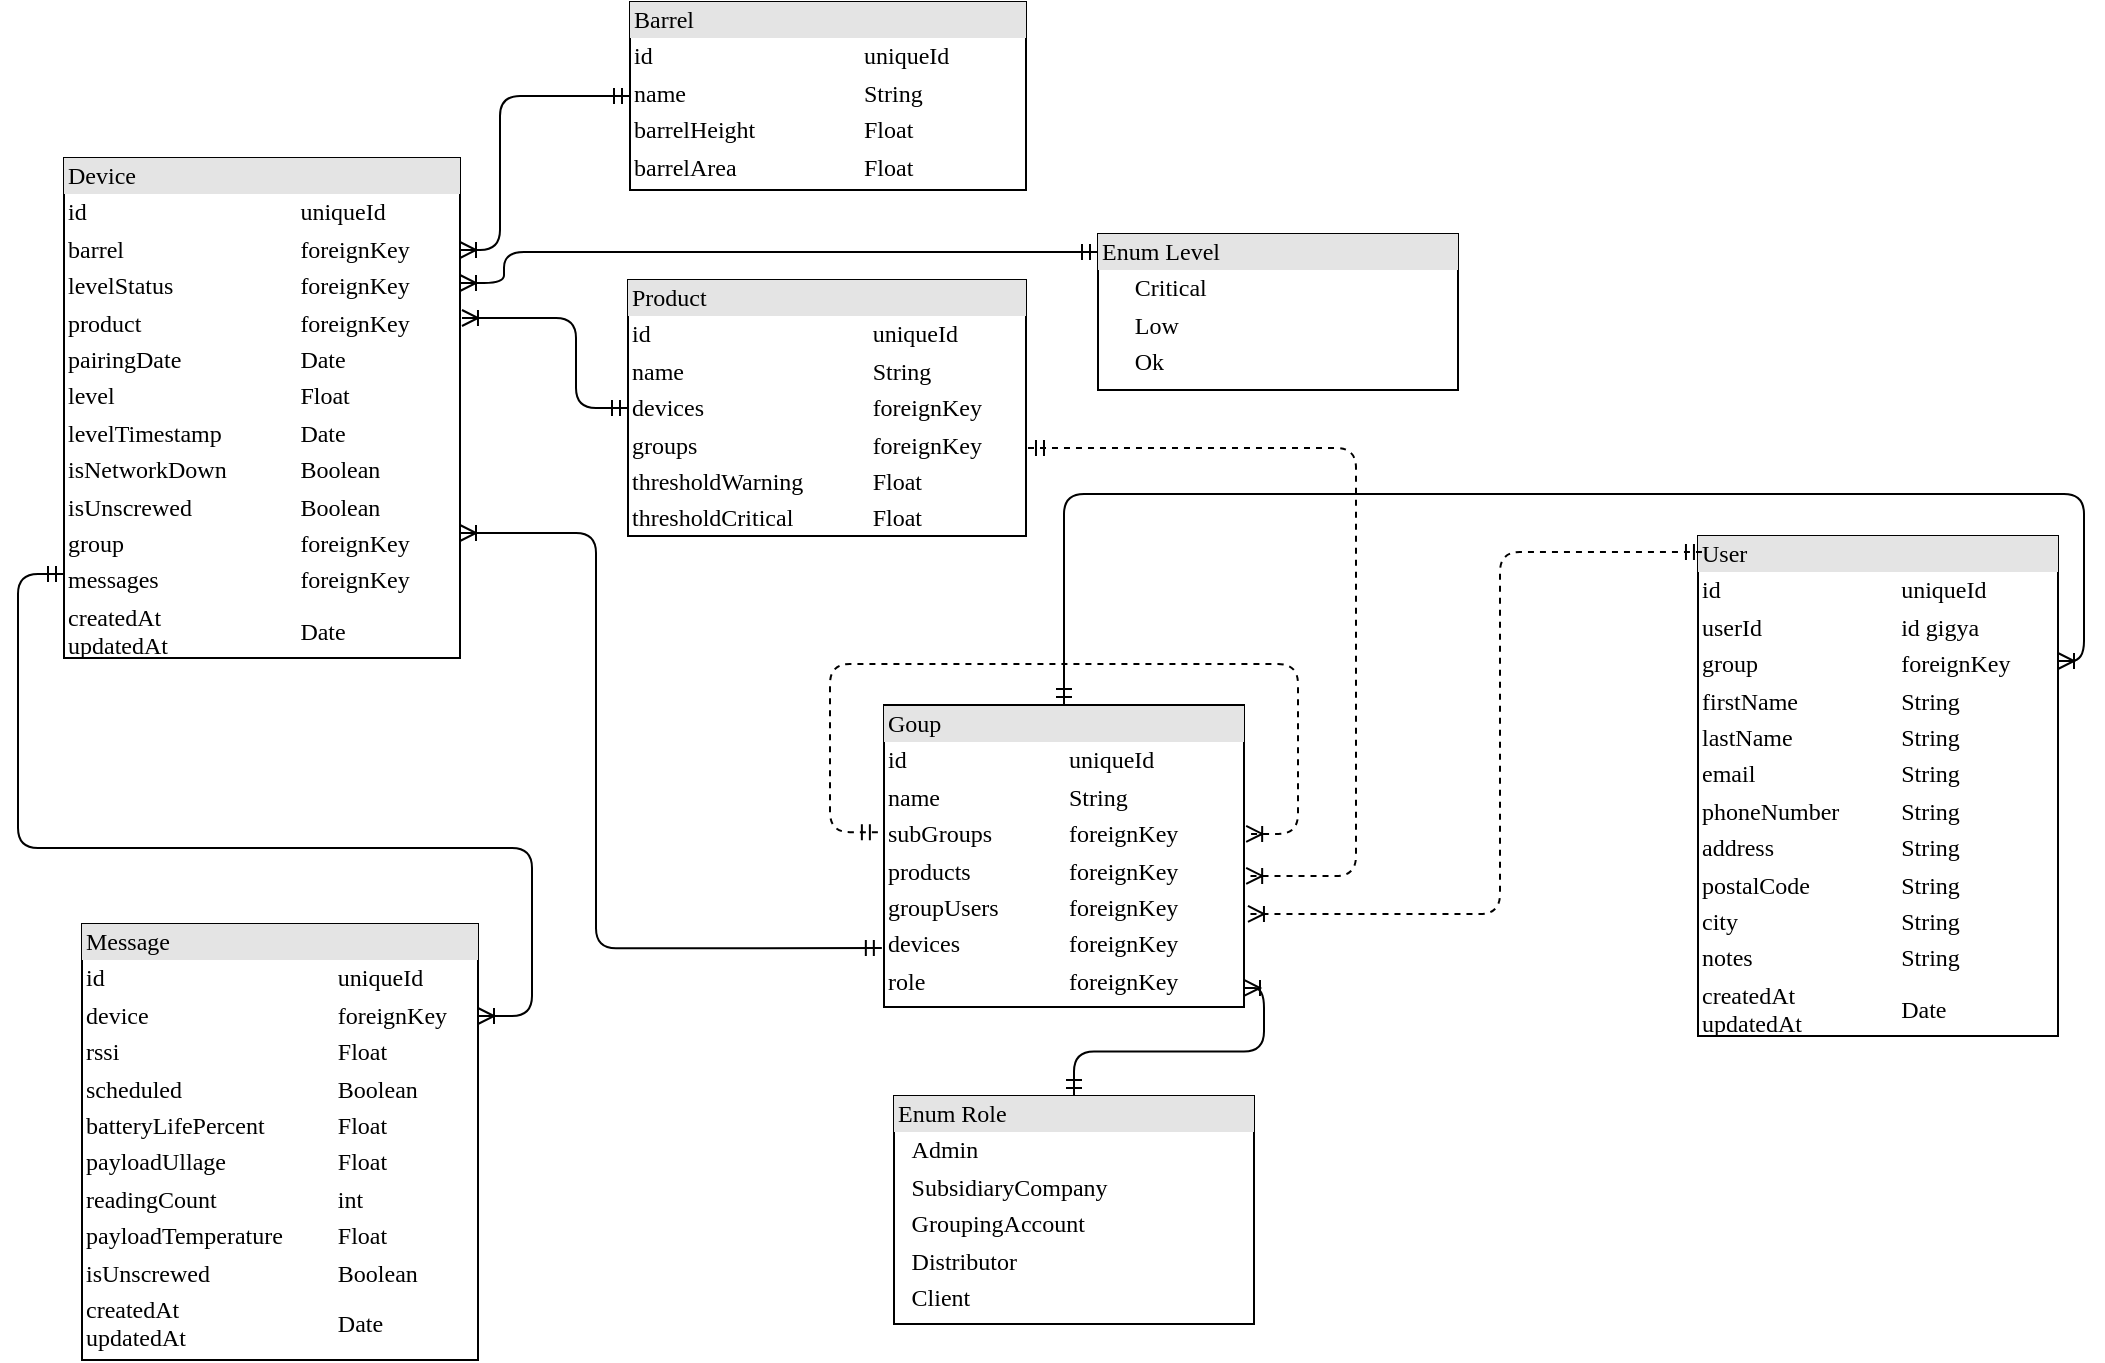 <mxfile version="12.2.6" type="github" pages="1">
  <diagram name="Page-1" id="2ca16b54-16f6-2749-3443-fa8db7711227">
    <mxGraphModel dx="1417" dy="737" grid="0" gridSize="10" guides="1" tooltips="1" connect="1" arrows="1" fold="1" page="1" pageScale="1" pageWidth="1100" pageHeight="850" background="#ffffff" math="0" shadow="0">
      <root>
        <mxCell id="0"/>
        <mxCell id="1" parent="0"/>
        <mxCell id="2ed32ef02a7f4228-19" style="edgeStyle=orthogonalEdgeStyle;html=1;dashed=1;labelBackgroundColor=none;startArrow=ERmandOne;endArrow=ERoneToMany;fontFamily=Verdana;fontSize=12;align=left;entryX=1.006;entryY=0.427;entryDx=0;entryDy=0;exitX=-0.017;exitY=0.421;exitDx=0;exitDy=0;entryPerimeter=0;exitPerimeter=0;" parent="1" source="2ed32ef02a7f4228-8" target="2ed32ef02a7f4228-8" edge="1">
          <mxGeometry relative="1" as="geometry">
            <Array as="points">
              <mxPoint x="433" y="523"/>
              <mxPoint x="433" y="439"/>
              <mxPoint x="667" y="439"/>
              <mxPoint x="667" y="524"/>
            </Array>
            <mxPoint x="590" y="230" as="sourcePoint"/>
          </mxGeometry>
        </mxCell>
        <mxCell id="2ed32ef02a7f4228-15" style="edgeStyle=orthogonalEdgeStyle;html=1;labelBackgroundColor=none;startArrow=ERmandOne;endArrow=ERoneToMany;fontFamily=Verdana;fontSize=12;align=left;exitX=0;exitY=0.5;exitDx=0;exitDy=0;entryX=1;entryY=0.184;entryDx=0;entryDy=0;entryPerimeter=0;" parent="1" source="v6aNzx2uJPFDIrJ7goDk-1" target="v6aNzx2uJPFDIrJ7goDk-3" edge="1">
          <mxGeometry relative="1" as="geometry">
            <mxPoint x="783" y="485" as="sourcePoint"/>
            <mxPoint x="259" y="210" as="targetPoint"/>
            <Array as="points">
              <mxPoint x="268" y="155"/>
              <mxPoint x="268" y="232"/>
            </Array>
          </mxGeometry>
        </mxCell>
        <mxCell id="2ed32ef02a7f4228-6" value="&lt;div style=&quot;box-sizing: border-box ; width: 100% ; background: #e4e4e4 ; padding: 2px&quot;&gt;Enum Role&lt;/div&gt;&lt;table style=&quot;width: 100% ; font-size: 1em&quot; cellpadding=&quot;2&quot; cellspacing=&quot;0&quot;&gt;&lt;tbody&gt;&lt;tr&gt;&lt;td&gt;&lt;/td&gt;&lt;td&gt;Admin&lt;/td&gt;&lt;/tr&gt;&lt;tr&gt;&lt;td&gt;&lt;br&gt;&lt;/td&gt;&lt;td&gt;SubsidiaryCompany&lt;br&gt;&lt;/td&gt;&lt;/tr&gt;&lt;tr&gt;&lt;td&gt;&lt;/td&gt;&lt;td&gt;GroupingAccount&lt;br&gt;&lt;/td&gt;&lt;/tr&gt;&lt;tr&gt;&lt;td&gt;&lt;/td&gt;&lt;td&gt;Distributor&lt;br&gt;&lt;/td&gt;&lt;/tr&gt;&lt;tr&gt;&lt;td&gt;&lt;br&gt;&lt;/td&gt;&lt;td&gt;Client&lt;br&gt;&lt;/td&gt;&lt;/tr&gt;&lt;tr&gt;&lt;td&gt;&lt;/td&gt;&lt;td&gt;&lt;br&gt;&lt;/td&gt;&lt;/tr&gt;&lt;tr&gt;&lt;td&gt;&lt;br&gt;&lt;/td&gt;&lt;td&gt;&lt;br&gt;&lt;/td&gt;&lt;/tr&gt;&lt;tr&gt;&lt;td&gt;&lt;br&gt;&lt;/td&gt;&lt;td&gt;&lt;br&gt;&lt;/td&gt;&lt;/tr&gt;&lt;tr&gt;&lt;td&gt;&lt;br&gt;&lt;/td&gt;&lt;td&gt;&lt;br&gt;&lt;/td&gt;&lt;/tr&gt;&lt;tr&gt;&lt;td&gt;&lt;br&gt;&lt;/td&gt;&lt;td&gt;&lt;br&gt;&lt;/td&gt;&lt;/tr&gt;&lt;/tbody&gt;&lt;/table&gt;" style="verticalAlign=top;align=left;overflow=fill;html=1;rounded=0;shadow=0;comic=0;labelBackgroundColor=none;strokeWidth=1;fontFamily=Verdana;fontSize=12" parent="1" vertex="1">
          <mxGeometry x="465" y="655" width="180" height="114" as="geometry"/>
        </mxCell>
        <mxCell id="2ed32ef02a7f4228-8" value="&lt;div style=&quot;box-sizing: border-box ; width: 100% ; background: #e4e4e4 ; padding: 2px&quot;&gt;Goup&lt;/div&gt;&lt;table style=&quot;width: 100% ; font-size: 1em&quot; cellpadding=&quot;2&quot; cellspacing=&quot;0&quot;&gt;&lt;tbody&gt;&lt;tr&gt;&lt;td&gt;id&lt;/td&gt;&lt;td&gt;uniqueId&lt;/td&gt;&lt;/tr&gt;&lt;tr&gt;&lt;td&gt;name&lt;br&gt;&lt;/td&gt;&lt;td&gt;String&lt;br&gt;&lt;/td&gt;&lt;/tr&gt;&lt;tr&gt;&lt;td&gt;subGroups&lt;br&gt;&lt;/td&gt;&lt;td&gt;foreignKey&lt;/td&gt;&lt;/tr&gt;&lt;tr&gt;&lt;td&gt;products&lt;br&gt;&lt;/td&gt;&lt;td&gt;foreignKey&lt;br&gt;&lt;/td&gt;&lt;/tr&gt;&lt;tr&gt;&lt;td&gt;groupUsers&lt;br&gt;&lt;/td&gt;&lt;td&gt;foreignKey&lt;br&gt;&lt;/td&gt;&lt;/tr&gt;&lt;tr&gt;&lt;td&gt;devices&lt;br&gt;&lt;/td&gt;&lt;td&gt;foreignKey&lt;br&gt;&lt;/td&gt;&lt;/tr&gt;&lt;tr&gt;&lt;td&gt;role&lt;br&gt;&lt;/td&gt;&lt;td&gt;foreignKey&lt;br&gt;&lt;/td&gt;&lt;/tr&gt;&lt;tr&gt;&lt;td&gt;&lt;/td&gt;&lt;td&gt;&lt;/td&gt;&lt;/tr&gt;&lt;/tbody&gt;&lt;/table&gt;" style="verticalAlign=top;align=left;overflow=fill;html=1;rounded=0;shadow=0;comic=0;labelBackgroundColor=none;strokeWidth=1;fontFamily=Verdana;fontSize=12" parent="1" vertex="1">
          <mxGeometry x="460" y="459.5" width="180" height="151" as="geometry"/>
        </mxCell>
        <mxCell id="2ed32ef02a7f4228-10" value="&lt;div style=&quot;box-sizing: border-box ; width: 100% ; background: #e4e4e4 ; padding: 2px&quot;&gt;User&lt;/div&gt;&lt;table style=&quot;width: 100% ; font-size: 1em&quot; cellpadding=&quot;2&quot; cellspacing=&quot;0&quot;&gt;&lt;tbody&gt;&lt;tr&gt;&lt;td&gt;id&lt;/td&gt;&lt;td&gt;uniqueId&lt;/td&gt;&lt;/tr&gt;&lt;tr&gt;&lt;td&gt;userId&lt;/td&gt;&lt;td&gt;id gigya&lt;/td&gt;&lt;/tr&gt;&lt;tr&gt;&lt;td&gt;group&lt;/td&gt;&lt;td&gt;foreignKey&lt;br&gt;&lt;/td&gt;&lt;/tr&gt;&lt;tr&gt;&lt;td&gt;firstName&lt;br&gt;&lt;/td&gt;&lt;td&gt;String&lt;br&gt;&lt;/td&gt;&lt;/tr&gt;&lt;tr&gt;&lt;td&gt;lastName&lt;br&gt;&lt;/td&gt;&lt;td&gt;String&lt;br&gt;&lt;/td&gt;&lt;/tr&gt;&lt;tr&gt;&lt;td&gt;email&lt;/td&gt;&lt;td&gt;String&lt;br&gt;&lt;/td&gt;&lt;/tr&gt;&lt;tr&gt;&lt;td&gt;phoneNumber&lt;br&gt;&lt;/td&gt;&lt;td&gt;String&lt;br&gt;&lt;/td&gt;&lt;/tr&gt;&lt;tr&gt;&lt;td&gt;address&lt;br&gt;&lt;/td&gt;&lt;td&gt;String&lt;br&gt;&lt;/td&gt;&lt;/tr&gt;&lt;tr&gt;&lt;td&gt;postalCode&lt;br&gt;&lt;/td&gt;&lt;td&gt;String&lt;br&gt;&lt;/td&gt;&lt;/tr&gt;&lt;tr&gt;&lt;td&gt;city&lt;/td&gt;&lt;td&gt;String&lt;br&gt;&lt;/td&gt;&lt;/tr&gt;&lt;tr&gt;&lt;td&gt;notes&lt;/td&gt;&lt;td&gt;String&lt;/td&gt;&lt;/tr&gt;&lt;tr&gt;&lt;td&gt;createdAt&lt;br&gt;updatedAt&lt;/td&gt;&lt;td&gt;Date&lt;/td&gt;&lt;/tr&gt;&lt;/tbody&gt;&lt;/table&gt;" style="verticalAlign=top;align=left;overflow=fill;html=1;rounded=0;shadow=0;comic=0;labelBackgroundColor=none;strokeWidth=1;fontFamily=Verdana;fontSize=12" parent="1" vertex="1">
          <mxGeometry x="867" y="375" width="180" height="250" as="geometry"/>
        </mxCell>
        <mxCell id="v6aNzx2uJPFDIrJ7goDk-1" value="&lt;div style=&quot;box-sizing: border-box ; width: 100% ; background: #e4e4e4 ; padding: 2px&quot;&gt;Barrel&lt;/div&gt;&lt;table style=&quot;width: 100% ; font-size: 1em&quot; cellpadding=&quot;2&quot; cellspacing=&quot;0&quot;&gt;&lt;tbody&gt;&lt;tr&gt;&lt;td&gt;id&lt;/td&gt;&lt;td&gt;uniqueId&lt;/td&gt;&lt;/tr&gt;&lt;tr&gt;&lt;td&gt;name&lt;/td&gt;&lt;td&gt;String&lt;br&gt;&lt;/td&gt;&lt;/tr&gt;&lt;tr&gt;&lt;td&gt;barrelHeight&lt;/td&gt;&lt;td&gt;Float&lt;br&gt;&lt;/td&gt;&lt;/tr&gt;&lt;tr&gt;&lt;td&gt;barrelArea&lt;br&gt;&lt;/td&gt;&lt;td&gt;Float&lt;br&gt;&lt;/td&gt;&lt;/tr&gt;&lt;tr&gt;&lt;td&gt;&lt;/td&gt;&lt;td&gt;&lt;/td&gt;&lt;/tr&gt;&lt;tr&gt;&lt;td&gt;&lt;br&gt;&lt;/td&gt;&lt;td&gt;&lt;/td&gt;&lt;/tr&gt;&lt;/tbody&gt;&lt;/table&gt;" style="verticalAlign=top;align=left;overflow=fill;html=1;rounded=0;shadow=0;comic=0;labelBackgroundColor=none;strokeWidth=1;fontFamily=Verdana;fontSize=12" vertex="1" parent="1">
          <mxGeometry x="333" y="108" width="198" height="94" as="geometry"/>
        </mxCell>
        <mxCell id="v6aNzx2uJPFDIrJ7goDk-2" value="&lt;div style=&quot;box-sizing: border-box ; width: 100% ; background: #e4e4e4 ; padding: 2px&quot;&gt;Message&lt;/div&gt;&lt;table style=&quot;width: 100% ; font-size: 1em&quot; cellpadding=&quot;2&quot; cellspacing=&quot;0&quot;&gt;&lt;tbody&gt;&lt;tr&gt;&lt;td&gt;id&lt;/td&gt;&lt;td&gt;uniqueId&lt;/td&gt;&lt;/tr&gt;&lt;tr&gt;&lt;td&gt;device&lt;/td&gt;&lt;td&gt;foreignKey&lt;br&gt;&lt;/td&gt;&lt;/tr&gt;&lt;tr&gt;&lt;td&gt;rssi&lt;/td&gt;&lt;td&gt;Float&lt;br&gt;&lt;/td&gt;&lt;/tr&gt;&lt;tr&gt;&lt;td&gt;scheduled&lt;br&gt;&lt;/td&gt;&lt;td&gt;Boolean&lt;br&gt;&lt;/td&gt;&lt;/tr&gt;&lt;tr&gt;&lt;td&gt;batteryLifePercent&lt;br&gt;&lt;/td&gt;&lt;td&gt;Float&lt;br&gt;&lt;/td&gt;&lt;/tr&gt;&lt;tr&gt;&lt;td&gt;payloadUllage&lt;/td&gt;&lt;td&gt;Float&lt;br&gt;&lt;/td&gt;&lt;/tr&gt;&lt;tr&gt;&lt;td&gt;readingCount&lt;br&gt;&lt;/td&gt;&lt;td&gt;int&lt;br&gt;&lt;/td&gt;&lt;/tr&gt;&lt;tr&gt;&lt;td&gt;payloadTemperature&lt;br&gt;&lt;/td&gt;&lt;td&gt;Float&lt;br&gt;&lt;/td&gt;&lt;/tr&gt;&lt;tr&gt;&lt;td&gt;isUnscrewed&lt;br&gt;&lt;/td&gt;&lt;td&gt;Boolean&lt;/td&gt;&lt;/tr&gt;&lt;tr&gt;&lt;td&gt;createdAt&lt;br&gt;updatedAt&lt;/td&gt;&lt;td&gt;Date&lt;/td&gt;&lt;/tr&gt;&lt;/tbody&gt;&lt;/table&gt;" style="verticalAlign=top;align=left;overflow=fill;html=1;rounded=0;shadow=0;comic=0;labelBackgroundColor=none;strokeWidth=1;fontFamily=Verdana;fontSize=12" vertex="1" parent="1">
          <mxGeometry x="59" y="569" width="198" height="218" as="geometry"/>
        </mxCell>
        <mxCell id="v6aNzx2uJPFDIrJ7goDk-3" value="&lt;div style=&quot;box-sizing: border-box ; width: 100% ; background: #e4e4e4 ; padding: 2px&quot;&gt;Device&lt;/div&gt;&lt;table style=&quot;width: 100% ; font-size: 1em&quot; cellpadding=&quot;2&quot; cellspacing=&quot;0&quot;&gt;&lt;tbody&gt;&lt;tr&gt;&lt;td&gt;id&lt;/td&gt;&lt;td&gt;uniqueId&lt;/td&gt;&lt;/tr&gt;&lt;tr&gt;&lt;td&gt;barrel&lt;br&gt;&lt;/td&gt;&lt;td&gt;foreignKey&lt;br&gt;&lt;/td&gt;&lt;/tr&gt;&lt;tr&gt;&lt;td&gt;levelStatus&lt;br&gt;&lt;/td&gt;&lt;td&gt;foreignKey&lt;br&gt;&lt;/td&gt;&lt;/tr&gt;&lt;tr&gt;&lt;td&gt;product&lt;br&gt;&lt;/td&gt;&lt;td&gt;foreignKey&lt;br&gt;&lt;/td&gt;&lt;/tr&gt;&lt;tr&gt;&lt;td&gt;pairingDate&lt;br&gt;&lt;/td&gt;&lt;td&gt;Date&lt;br&gt;&lt;/td&gt;&lt;/tr&gt;&lt;tr&gt;&lt;td&gt;level&lt;/td&gt;&lt;td&gt;Float&lt;br&gt;&lt;/td&gt;&lt;/tr&gt;&lt;tr&gt;&lt;td&gt;levelTimestamp&lt;br&gt;&lt;/td&gt;&lt;td&gt;Date&lt;br&gt;&lt;/td&gt;&lt;/tr&gt;&lt;tr&gt;&lt;td&gt;isNetworkDown&lt;br&gt;&lt;/td&gt;&lt;td&gt;Boolean&lt;br&gt;&lt;/td&gt;&lt;/tr&gt;&lt;tr&gt;&lt;td&gt;isUnscrewed&lt;br&gt;&lt;/td&gt;&lt;td&gt;Boolean&lt;br&gt;&lt;/td&gt;&lt;/tr&gt;&lt;tr&gt;&lt;td&gt;group&lt;/td&gt;&lt;td&gt;foreignKey&lt;br&gt;&lt;/td&gt;&lt;/tr&gt;&lt;tr&gt;&lt;td&gt;messages&lt;/td&gt;&lt;td&gt;foreignKey&lt;br&gt;&lt;/td&gt;&lt;/tr&gt;&lt;tr&gt;&lt;td&gt;createdAt&lt;br&gt;updatedAt&lt;/td&gt;&lt;td&gt;Date&lt;/td&gt;&lt;/tr&gt;&lt;/tbody&gt;&lt;/table&gt;" style="verticalAlign=top;align=left;overflow=fill;html=1;rounded=0;shadow=0;comic=0;labelBackgroundColor=none;strokeWidth=1;fontFamily=Verdana;fontSize=12" vertex="1" parent="1">
          <mxGeometry x="50" y="186" width="198" height="250" as="geometry"/>
        </mxCell>
        <mxCell id="v6aNzx2uJPFDIrJ7goDk-4" value="&lt;div style=&quot;box-sizing: border-box ; width: 100% ; background: #e4e4e4 ; padding: 2px&quot;&gt;Product&lt;/div&gt;&lt;table style=&quot;width: 100% ; font-size: 1em&quot; cellpadding=&quot;2&quot; cellspacing=&quot;0&quot;&gt;&lt;tbody&gt;&lt;tr&gt;&lt;td&gt;id&lt;/td&gt;&lt;td&gt;uniqueId&lt;/td&gt;&lt;/tr&gt;&lt;tr&gt;&lt;td&gt;name&lt;br&gt;&lt;/td&gt;&lt;td&gt;String&lt;br&gt;&lt;/td&gt;&lt;/tr&gt;&lt;tr&gt;&lt;td&gt;devices&lt;br&gt;&lt;/td&gt;&lt;td&gt;foreignKey&lt;/td&gt;&lt;/tr&gt;&lt;tr&gt;&lt;td&gt;groups&lt;br&gt;&lt;/td&gt;&lt;td&gt;foreignKey&lt;br&gt;&lt;/td&gt;&lt;/tr&gt;&lt;tr&gt;&lt;td&gt;thresholdWarning&lt;br&gt;&lt;/td&gt;&lt;td&gt;Float&lt;br&gt;&lt;/td&gt;&lt;/tr&gt;&lt;tr&gt;&lt;td&gt;thresholdCritical&lt;br&gt;&lt;/td&gt;&lt;td&gt;Float&lt;/td&gt;&lt;/tr&gt;&lt;tr&gt;&lt;td&gt;&lt;/td&gt;&lt;td&gt;&lt;/td&gt;&lt;/tr&gt;&lt;/tbody&gt;&lt;/table&gt;" style="verticalAlign=top;align=left;overflow=fill;html=1;rounded=0;shadow=0;comic=0;labelBackgroundColor=none;strokeWidth=1;fontFamily=Verdana;fontSize=12" vertex="1" parent="1">
          <mxGeometry x="332" y="247" width="199" height="128" as="geometry"/>
        </mxCell>
        <mxCell id="v6aNzx2uJPFDIrJ7goDk-5" value="&lt;div style=&quot;box-sizing: border-box ; width: 100% ; background: #e4e4e4 ; padding: 2px&quot;&gt;Enum Level&lt;/div&gt;&lt;table style=&quot;width: 100% ; font-size: 1em&quot; cellpadding=&quot;2&quot; cellspacing=&quot;0&quot;&gt;&lt;tbody&gt;&lt;tr&gt;&lt;td&gt;&lt;/td&gt;&lt;td&gt;Critical&lt;/td&gt;&lt;/tr&gt;&lt;tr&gt;&lt;td&gt;&lt;br&gt;&lt;/td&gt;&lt;td&gt;Low&lt;br&gt;&lt;/td&gt;&lt;/tr&gt;&lt;tr&gt;&lt;td&gt;&lt;/td&gt;&lt;td&gt;Ok&lt;/td&gt;&lt;/tr&gt;&lt;tr&gt;&lt;td&gt;&lt;/td&gt;&lt;td&gt;&lt;br&gt;&lt;/td&gt;&lt;/tr&gt;&lt;tr&gt;&lt;td&gt;&lt;br&gt;&lt;/td&gt;&lt;td&gt;&lt;br&gt;&lt;/td&gt;&lt;/tr&gt;&lt;tr&gt;&lt;td&gt;&lt;br&gt;&lt;/td&gt;&lt;td&gt;&lt;br&gt;&lt;/td&gt;&lt;/tr&gt;&lt;tr&gt;&lt;td&gt;&lt;br&gt;&lt;/td&gt;&lt;td&gt;&lt;br&gt;&lt;/td&gt;&lt;/tr&gt;&lt;tr&gt;&lt;td&gt;&lt;br&gt;&lt;/td&gt;&lt;td&gt;&lt;br&gt;&lt;/td&gt;&lt;/tr&gt;&lt;/tbody&gt;&lt;/table&gt;" style="verticalAlign=top;align=left;overflow=fill;html=1;rounded=0;shadow=0;comic=0;labelBackgroundColor=none;strokeWidth=1;fontFamily=Verdana;fontSize=12" vertex="1" parent="1">
          <mxGeometry x="567" y="224" width="180" height="78" as="geometry"/>
        </mxCell>
        <mxCell id="v6aNzx2uJPFDIrJ7goDk-7" style="edgeStyle=orthogonalEdgeStyle;html=1;entryX=1;entryY=0.937;labelBackgroundColor=none;startArrow=ERmandOne;endArrow=ERoneToMany;fontFamily=Verdana;fontSize=12;align=left;entryDx=0;entryDy=0;entryPerimeter=0;" edge="1" parent="1" source="2ed32ef02a7f4228-6" target="2ed32ef02a7f4228-8">
          <mxGeometry relative="1" as="geometry">
            <mxPoint x="838" y="601" as="sourcePoint"/>
            <mxPoint x="803" y="617" as="targetPoint"/>
            <Array as="points"/>
          </mxGeometry>
        </mxCell>
        <mxCell id="v6aNzx2uJPFDIrJ7goDk-8" style="edgeStyle=orthogonalEdgeStyle;html=1;entryX=1.005;entryY=0.32;labelBackgroundColor=none;startArrow=ERmandOne;endArrow=ERoneToMany;fontFamily=Verdana;fontSize=12;align=left;exitX=0;exitY=0.5;exitDx=0;exitDy=0;entryDx=0;entryDy=0;entryPerimeter=0;" edge="1" parent="1" source="v6aNzx2uJPFDIrJ7goDk-4" target="v6aNzx2uJPFDIrJ7goDk-3">
          <mxGeometry relative="1" as="geometry">
            <mxPoint x="306" y="301" as="sourcePoint"/>
            <mxPoint x="306" y="413" as="targetPoint"/>
            <Array as="points">
              <mxPoint x="306" y="311"/>
              <mxPoint x="306" y="266"/>
            </Array>
          </mxGeometry>
        </mxCell>
        <mxCell id="v6aNzx2uJPFDIrJ7goDk-9" style="edgeStyle=orthogonalEdgeStyle;html=1;entryX=1;entryY=0.25;labelBackgroundColor=none;startArrow=ERmandOne;endArrow=ERoneToMany;fontFamily=Verdana;fontSize=12;align=left;entryDx=0;entryDy=0;exitX=0.5;exitY=0;exitDx=0;exitDy=0;" edge="1" parent="1" source="2ed32ef02a7f4228-8" target="2ed32ef02a7f4228-10">
          <mxGeometry relative="1" as="geometry">
            <mxPoint x="1060" y="302" as="sourcePoint"/>
            <mxPoint x="1060" y="414" as="targetPoint"/>
            <Array as="points">
              <mxPoint x="550" y="354"/>
              <mxPoint x="1060" y="354"/>
              <mxPoint x="1060" y="438"/>
            </Array>
          </mxGeometry>
        </mxCell>
        <mxCell id="v6aNzx2uJPFDIrJ7goDk-10" style="edgeStyle=orthogonalEdgeStyle;html=1;entryX=1;entryY=0.75;labelBackgroundColor=none;startArrow=ERmandOne;endArrow=ERoneToMany;fontFamily=Verdana;fontSize=12;align=left;exitX=-0.006;exitY=0.805;exitDx=0;exitDy=0;entryDx=0;entryDy=0;exitPerimeter=0;" edge="1" parent="1" source="2ed32ef02a7f4228-8" target="v6aNzx2uJPFDIrJ7goDk-3">
          <mxGeometry relative="1" as="geometry">
            <mxPoint x="316" y="394" as="sourcePoint"/>
            <mxPoint x="316" y="506" as="targetPoint"/>
            <Array as="points">
              <mxPoint x="316" y="581"/>
              <mxPoint x="316" y="374"/>
            </Array>
          </mxGeometry>
        </mxCell>
        <mxCell id="v6aNzx2uJPFDIrJ7goDk-11" style="edgeStyle=orthogonalEdgeStyle;html=1;entryX=1;entryY=0.25;labelBackgroundColor=none;startArrow=ERmandOne;endArrow=ERoneToMany;fontFamily=Verdana;fontSize=12;align=left;exitX=0;exitY=0.115;exitDx=0;exitDy=0;exitPerimeter=0;entryDx=0;entryDy=0;" edge="1" parent="1" source="v6aNzx2uJPFDIrJ7goDk-5" target="v6aNzx2uJPFDIrJ7goDk-3">
          <mxGeometry relative="1" as="geometry">
            <mxPoint x="703" y="694" as="sourcePoint"/>
            <mxPoint x="703" y="806" as="targetPoint"/>
            <Array as="points">
              <mxPoint x="270" y="233"/>
              <mxPoint x="270" y="249"/>
            </Array>
          </mxGeometry>
        </mxCell>
        <mxCell id="v6aNzx2uJPFDIrJ7goDk-12" style="edgeStyle=orthogonalEdgeStyle;html=1;entryX=1;entryY=0.211;labelBackgroundColor=none;startArrow=ERmandOne;endArrow=ERoneToMany;fontFamily=Verdana;fontSize=12;align=left;exitX=0;exitY=0.832;exitDx=0;exitDy=0;exitPerimeter=0;entryDx=0;entryDy=0;entryPerimeter=0;" edge="1" parent="1" source="v6aNzx2uJPFDIrJ7goDk-3" target="v6aNzx2uJPFDIrJ7goDk-2">
          <mxGeometry relative="1" as="geometry">
            <mxPoint x="713" y="704" as="sourcePoint"/>
            <mxPoint x="713" y="816" as="targetPoint"/>
            <Array as="points">
              <mxPoint x="27" y="394"/>
              <mxPoint x="27" y="531"/>
              <mxPoint x="284" y="531"/>
              <mxPoint x="284" y="615"/>
            </Array>
          </mxGeometry>
        </mxCell>
        <mxCell id="v6aNzx2uJPFDIrJ7goDk-13" style="edgeStyle=orthogonalEdgeStyle;html=1;dashed=1;labelBackgroundColor=none;startArrow=ERmandOne;endArrow=ERoneToMany;fontFamily=Verdana;fontSize=12;align=left;entryX=1.006;entryY=0.566;entryDx=0;entryDy=0;entryPerimeter=0;exitX=1.005;exitY=0.656;exitDx=0;exitDy=0;exitPerimeter=0;" edge="1" parent="1" source="v6aNzx2uJPFDIrJ7goDk-4" target="2ed32ef02a7f4228-8">
          <mxGeometry relative="1" as="geometry">
            <mxPoint x="747" y="535" as="sourcePoint"/>
            <mxPoint x="937" y="505" as="targetPoint"/>
            <Array as="points">
              <mxPoint x="696" y="331"/>
              <mxPoint x="696" y="545"/>
            </Array>
          </mxGeometry>
        </mxCell>
        <mxCell id="v6aNzx2uJPFDIrJ7goDk-14" style="edgeStyle=orthogonalEdgeStyle;html=1;dashed=1;labelBackgroundColor=none;startArrow=ERmandOne;endArrow=ERoneToMany;fontFamily=Verdana;fontSize=12;align=left;entryX=1.011;entryY=0.692;entryDx=0;entryDy=0;exitX=0.011;exitY=0.032;exitDx=0;exitDy=0;exitPerimeter=0;entryPerimeter=0;" edge="1" parent="1" source="2ed32ef02a7f4228-10" target="2ed32ef02a7f4228-8">
          <mxGeometry relative="1" as="geometry">
            <mxPoint x="998" y="567" as="sourcePoint"/>
            <mxPoint x="709" y="542" as="targetPoint"/>
            <Array as="points">
              <mxPoint x="768" y="383"/>
              <mxPoint x="768" y="564"/>
            </Array>
          </mxGeometry>
        </mxCell>
      </root>
    </mxGraphModel>
  </diagram>
</mxfile>

